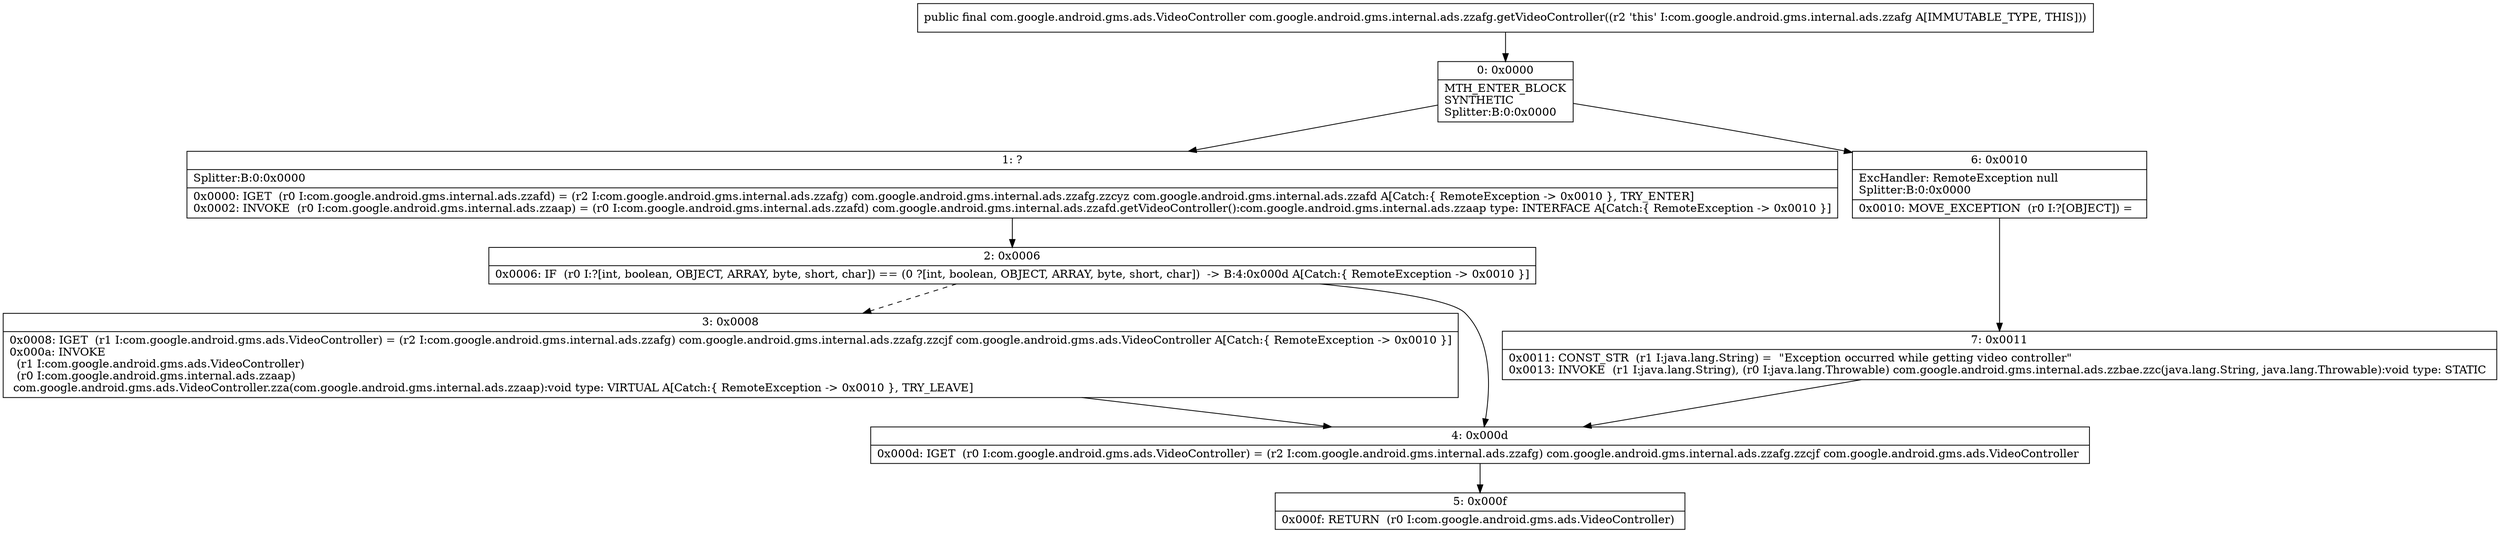 digraph "CFG forcom.google.android.gms.internal.ads.zzafg.getVideoController()Lcom\/google\/android\/gms\/ads\/VideoController;" {
Node_0 [shape=record,label="{0\:\ 0x0000|MTH_ENTER_BLOCK\lSYNTHETIC\lSplitter:B:0:0x0000\l}"];
Node_1 [shape=record,label="{1\:\ ?|Splitter:B:0:0x0000\l|0x0000: IGET  (r0 I:com.google.android.gms.internal.ads.zzafd) = (r2 I:com.google.android.gms.internal.ads.zzafg) com.google.android.gms.internal.ads.zzafg.zzcyz com.google.android.gms.internal.ads.zzafd A[Catch:\{ RemoteException \-\> 0x0010 \}, TRY_ENTER]\l0x0002: INVOKE  (r0 I:com.google.android.gms.internal.ads.zzaap) = (r0 I:com.google.android.gms.internal.ads.zzafd) com.google.android.gms.internal.ads.zzafd.getVideoController():com.google.android.gms.internal.ads.zzaap type: INTERFACE A[Catch:\{ RemoteException \-\> 0x0010 \}]\l}"];
Node_2 [shape=record,label="{2\:\ 0x0006|0x0006: IF  (r0 I:?[int, boolean, OBJECT, ARRAY, byte, short, char]) == (0 ?[int, boolean, OBJECT, ARRAY, byte, short, char])  \-\> B:4:0x000d A[Catch:\{ RemoteException \-\> 0x0010 \}]\l}"];
Node_3 [shape=record,label="{3\:\ 0x0008|0x0008: IGET  (r1 I:com.google.android.gms.ads.VideoController) = (r2 I:com.google.android.gms.internal.ads.zzafg) com.google.android.gms.internal.ads.zzafg.zzcjf com.google.android.gms.ads.VideoController A[Catch:\{ RemoteException \-\> 0x0010 \}]\l0x000a: INVOKE  \l  (r1 I:com.google.android.gms.ads.VideoController)\l  (r0 I:com.google.android.gms.internal.ads.zzaap)\l com.google.android.gms.ads.VideoController.zza(com.google.android.gms.internal.ads.zzaap):void type: VIRTUAL A[Catch:\{ RemoteException \-\> 0x0010 \}, TRY_LEAVE]\l}"];
Node_4 [shape=record,label="{4\:\ 0x000d|0x000d: IGET  (r0 I:com.google.android.gms.ads.VideoController) = (r2 I:com.google.android.gms.internal.ads.zzafg) com.google.android.gms.internal.ads.zzafg.zzcjf com.google.android.gms.ads.VideoController \l}"];
Node_5 [shape=record,label="{5\:\ 0x000f|0x000f: RETURN  (r0 I:com.google.android.gms.ads.VideoController) \l}"];
Node_6 [shape=record,label="{6\:\ 0x0010|ExcHandler: RemoteException null\lSplitter:B:0:0x0000\l|0x0010: MOVE_EXCEPTION  (r0 I:?[OBJECT]) =  \l}"];
Node_7 [shape=record,label="{7\:\ 0x0011|0x0011: CONST_STR  (r1 I:java.lang.String) =  \"Exception occurred while getting video controller\" \l0x0013: INVOKE  (r1 I:java.lang.String), (r0 I:java.lang.Throwable) com.google.android.gms.internal.ads.zzbae.zzc(java.lang.String, java.lang.Throwable):void type: STATIC \l}"];
MethodNode[shape=record,label="{public final com.google.android.gms.ads.VideoController com.google.android.gms.internal.ads.zzafg.getVideoController((r2 'this' I:com.google.android.gms.internal.ads.zzafg A[IMMUTABLE_TYPE, THIS])) }"];
MethodNode -> Node_0;
Node_0 -> Node_1;
Node_0 -> Node_6;
Node_1 -> Node_2;
Node_2 -> Node_3[style=dashed];
Node_2 -> Node_4;
Node_3 -> Node_4;
Node_4 -> Node_5;
Node_6 -> Node_7;
Node_7 -> Node_4;
}


